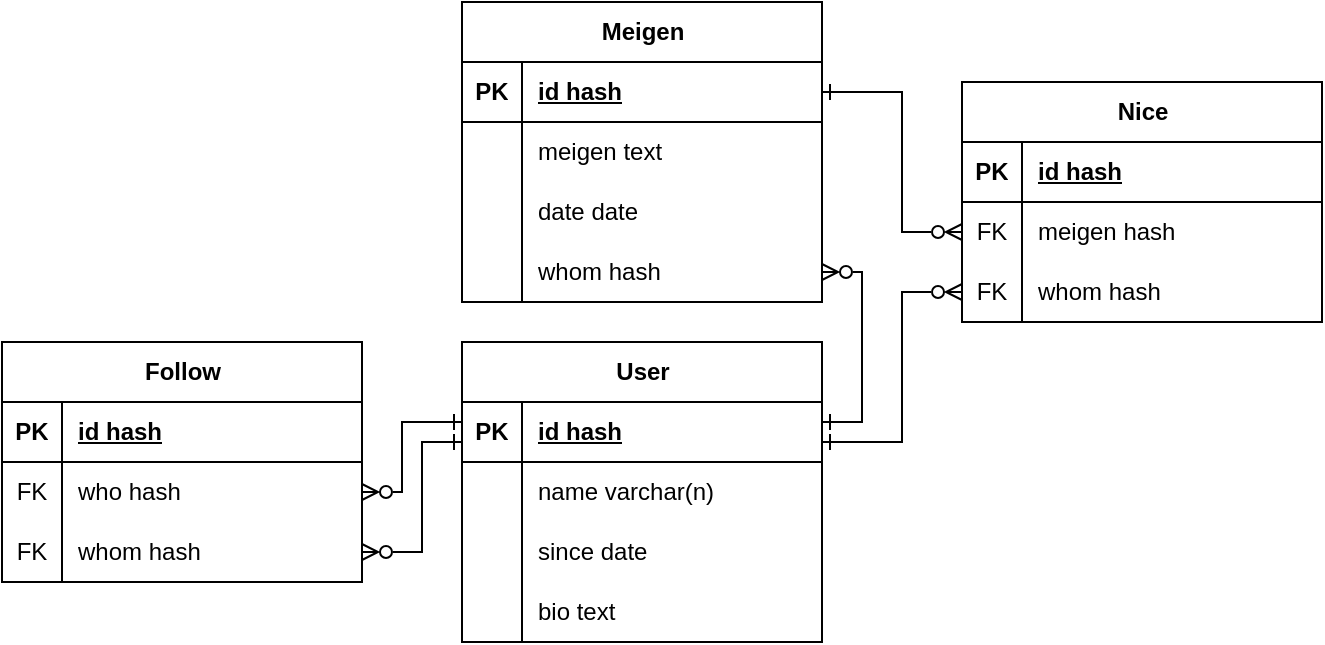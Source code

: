 <mxfile version="24.3.1" type="device">
  <diagram name="Page-1" id="0D_Rrt36sCeH2FWadjEo">
    <mxGraphModel dx="1185" dy="675" grid="1" gridSize="10" guides="1" tooltips="1" connect="1" arrows="1" fold="1" page="1" pageScale="1" pageWidth="850" pageHeight="1100" math="0" shadow="0">
      <root>
        <mxCell id="0" />
        <mxCell id="1" parent="0" />
        <mxCell id="7KtsI4I1ytK9v2ehiK3Z-1" value="Meigen" style="shape=table;startSize=30;container=1;collapsible=1;childLayout=tableLayout;fixedRows=1;rowLines=0;fontStyle=1;align=center;resizeLast=1;html=1;" vertex="1" parent="1">
          <mxGeometry x="325" y="40" width="180" height="150" as="geometry" />
        </mxCell>
        <mxCell id="7KtsI4I1ytK9v2ehiK3Z-2" value="" style="shape=tableRow;horizontal=0;startSize=0;swimlaneHead=0;swimlaneBody=0;fillColor=none;collapsible=0;dropTarget=0;points=[[0,0.5],[1,0.5]];portConstraint=eastwest;top=0;left=0;right=0;bottom=1;" vertex="1" parent="7KtsI4I1ytK9v2ehiK3Z-1">
          <mxGeometry y="30" width="180" height="30" as="geometry" />
        </mxCell>
        <mxCell id="7KtsI4I1ytK9v2ehiK3Z-3" value="PK" style="shape=partialRectangle;connectable=0;fillColor=none;top=0;left=0;bottom=0;right=0;fontStyle=1;overflow=hidden;whiteSpace=wrap;html=1;" vertex="1" parent="7KtsI4I1ytK9v2ehiK3Z-2">
          <mxGeometry width="30" height="30" as="geometry">
            <mxRectangle width="30" height="30" as="alternateBounds" />
          </mxGeometry>
        </mxCell>
        <mxCell id="7KtsI4I1ytK9v2ehiK3Z-4" value="id hash" style="shape=partialRectangle;connectable=0;fillColor=none;top=0;left=0;bottom=0;right=0;align=left;spacingLeft=6;fontStyle=5;overflow=hidden;whiteSpace=wrap;html=1;" vertex="1" parent="7KtsI4I1ytK9v2ehiK3Z-2">
          <mxGeometry x="30" width="150" height="30" as="geometry">
            <mxRectangle width="150" height="30" as="alternateBounds" />
          </mxGeometry>
        </mxCell>
        <mxCell id="7KtsI4I1ytK9v2ehiK3Z-5" value="" style="shape=tableRow;horizontal=0;startSize=0;swimlaneHead=0;swimlaneBody=0;fillColor=none;collapsible=0;dropTarget=0;points=[[0,0.5],[1,0.5]];portConstraint=eastwest;top=0;left=0;right=0;bottom=0;" vertex="1" parent="7KtsI4I1ytK9v2ehiK3Z-1">
          <mxGeometry y="60" width="180" height="30" as="geometry" />
        </mxCell>
        <mxCell id="7KtsI4I1ytK9v2ehiK3Z-6" value="" style="shape=partialRectangle;connectable=0;fillColor=none;top=0;left=0;bottom=0;right=0;editable=1;overflow=hidden;whiteSpace=wrap;html=1;" vertex="1" parent="7KtsI4I1ytK9v2ehiK3Z-5">
          <mxGeometry width="30" height="30" as="geometry">
            <mxRectangle width="30" height="30" as="alternateBounds" />
          </mxGeometry>
        </mxCell>
        <mxCell id="7KtsI4I1ytK9v2ehiK3Z-7" value="meigen text" style="shape=partialRectangle;connectable=0;fillColor=none;top=0;left=0;bottom=0;right=0;align=left;spacingLeft=6;overflow=hidden;whiteSpace=wrap;html=1;" vertex="1" parent="7KtsI4I1ytK9v2ehiK3Z-5">
          <mxGeometry x="30" width="150" height="30" as="geometry">
            <mxRectangle width="150" height="30" as="alternateBounds" />
          </mxGeometry>
        </mxCell>
        <mxCell id="7KtsI4I1ytK9v2ehiK3Z-8" value="" style="shape=tableRow;horizontal=0;startSize=0;swimlaneHead=0;swimlaneBody=0;fillColor=none;collapsible=0;dropTarget=0;points=[[0,0.5],[1,0.5]];portConstraint=eastwest;top=0;left=0;right=0;bottom=0;" vertex="1" parent="7KtsI4I1ytK9v2ehiK3Z-1">
          <mxGeometry y="90" width="180" height="30" as="geometry" />
        </mxCell>
        <mxCell id="7KtsI4I1ytK9v2ehiK3Z-9" value="" style="shape=partialRectangle;connectable=0;fillColor=none;top=0;left=0;bottom=0;right=0;editable=1;overflow=hidden;whiteSpace=wrap;html=1;" vertex="1" parent="7KtsI4I1ytK9v2ehiK3Z-8">
          <mxGeometry width="30" height="30" as="geometry">
            <mxRectangle width="30" height="30" as="alternateBounds" />
          </mxGeometry>
        </mxCell>
        <mxCell id="7KtsI4I1ytK9v2ehiK3Z-10" value="date date" style="shape=partialRectangle;connectable=0;fillColor=none;top=0;left=0;bottom=0;right=0;align=left;spacingLeft=6;overflow=hidden;whiteSpace=wrap;html=1;" vertex="1" parent="7KtsI4I1ytK9v2ehiK3Z-8">
          <mxGeometry x="30" width="150" height="30" as="geometry">
            <mxRectangle width="150" height="30" as="alternateBounds" />
          </mxGeometry>
        </mxCell>
        <mxCell id="7KtsI4I1ytK9v2ehiK3Z-11" value="" style="shape=tableRow;horizontal=0;startSize=0;swimlaneHead=0;swimlaneBody=0;fillColor=none;collapsible=0;dropTarget=0;points=[[0,0.5],[1,0.5]];portConstraint=eastwest;top=0;left=0;right=0;bottom=0;" vertex="1" parent="7KtsI4I1ytK9v2ehiK3Z-1">
          <mxGeometry y="120" width="180" height="30" as="geometry" />
        </mxCell>
        <mxCell id="7KtsI4I1ytK9v2ehiK3Z-12" value="" style="shape=partialRectangle;connectable=0;fillColor=none;top=0;left=0;bottom=0;right=0;editable=1;overflow=hidden;whiteSpace=wrap;html=1;" vertex="1" parent="7KtsI4I1ytK9v2ehiK3Z-11">
          <mxGeometry width="30" height="30" as="geometry">
            <mxRectangle width="30" height="30" as="alternateBounds" />
          </mxGeometry>
        </mxCell>
        <mxCell id="7KtsI4I1ytK9v2ehiK3Z-13" value="whom hash" style="shape=partialRectangle;connectable=0;fillColor=none;top=0;left=0;bottom=0;right=0;align=left;spacingLeft=6;overflow=hidden;whiteSpace=wrap;html=1;" vertex="1" parent="7KtsI4I1ytK9v2ehiK3Z-11">
          <mxGeometry x="30" width="150" height="30" as="geometry">
            <mxRectangle width="150" height="30" as="alternateBounds" />
          </mxGeometry>
        </mxCell>
        <mxCell id="7KtsI4I1ytK9v2ehiK3Z-14" value="User" style="shape=table;startSize=30;container=1;collapsible=1;childLayout=tableLayout;fixedRows=1;rowLines=0;fontStyle=1;align=center;resizeLast=1;html=1;" vertex="1" parent="1">
          <mxGeometry x="325" y="210" width="180" height="150" as="geometry" />
        </mxCell>
        <mxCell id="7KtsI4I1ytK9v2ehiK3Z-15" value="" style="shape=tableRow;horizontal=0;startSize=0;swimlaneHead=0;swimlaneBody=0;fillColor=none;collapsible=0;dropTarget=0;points=[[0,0.5],[1,0.5]];portConstraint=eastwest;top=0;left=0;right=0;bottom=1;" vertex="1" parent="7KtsI4I1ytK9v2ehiK3Z-14">
          <mxGeometry y="30" width="180" height="30" as="geometry" />
        </mxCell>
        <mxCell id="7KtsI4I1ytK9v2ehiK3Z-16" value="PK" style="shape=partialRectangle;connectable=0;fillColor=none;top=0;left=0;bottom=0;right=0;fontStyle=1;overflow=hidden;whiteSpace=wrap;html=1;" vertex="1" parent="7KtsI4I1ytK9v2ehiK3Z-15">
          <mxGeometry width="30" height="30" as="geometry">
            <mxRectangle width="30" height="30" as="alternateBounds" />
          </mxGeometry>
        </mxCell>
        <mxCell id="7KtsI4I1ytK9v2ehiK3Z-17" value="id hash" style="shape=partialRectangle;connectable=0;fillColor=none;top=0;left=0;bottom=0;right=0;align=left;spacingLeft=6;fontStyle=5;overflow=hidden;whiteSpace=wrap;html=1;" vertex="1" parent="7KtsI4I1ytK9v2ehiK3Z-15">
          <mxGeometry x="30" width="150" height="30" as="geometry">
            <mxRectangle width="150" height="30" as="alternateBounds" />
          </mxGeometry>
        </mxCell>
        <mxCell id="7KtsI4I1ytK9v2ehiK3Z-18" value="" style="shape=tableRow;horizontal=0;startSize=0;swimlaneHead=0;swimlaneBody=0;fillColor=none;collapsible=0;dropTarget=0;points=[[0,0.5],[1,0.5]];portConstraint=eastwest;top=0;left=0;right=0;bottom=0;" vertex="1" parent="7KtsI4I1ytK9v2ehiK3Z-14">
          <mxGeometry y="60" width="180" height="30" as="geometry" />
        </mxCell>
        <mxCell id="7KtsI4I1ytK9v2ehiK3Z-19" value="" style="shape=partialRectangle;connectable=0;fillColor=none;top=0;left=0;bottom=0;right=0;editable=1;overflow=hidden;whiteSpace=wrap;html=1;" vertex="1" parent="7KtsI4I1ytK9v2ehiK3Z-18">
          <mxGeometry width="30" height="30" as="geometry">
            <mxRectangle width="30" height="30" as="alternateBounds" />
          </mxGeometry>
        </mxCell>
        <mxCell id="7KtsI4I1ytK9v2ehiK3Z-20" value="name varchar(n)" style="shape=partialRectangle;connectable=0;fillColor=none;top=0;left=0;bottom=0;right=0;align=left;spacingLeft=6;overflow=hidden;whiteSpace=wrap;html=1;" vertex="1" parent="7KtsI4I1ytK9v2ehiK3Z-18">
          <mxGeometry x="30" width="150" height="30" as="geometry">
            <mxRectangle width="150" height="30" as="alternateBounds" />
          </mxGeometry>
        </mxCell>
        <mxCell id="7KtsI4I1ytK9v2ehiK3Z-21" value="" style="shape=tableRow;horizontal=0;startSize=0;swimlaneHead=0;swimlaneBody=0;fillColor=none;collapsible=0;dropTarget=0;points=[[0,0.5],[1,0.5]];portConstraint=eastwest;top=0;left=0;right=0;bottom=0;" vertex="1" parent="7KtsI4I1ytK9v2ehiK3Z-14">
          <mxGeometry y="90" width="180" height="30" as="geometry" />
        </mxCell>
        <mxCell id="7KtsI4I1ytK9v2ehiK3Z-22" value="" style="shape=partialRectangle;connectable=0;fillColor=none;top=0;left=0;bottom=0;right=0;editable=1;overflow=hidden;whiteSpace=wrap;html=1;" vertex="1" parent="7KtsI4I1ytK9v2ehiK3Z-21">
          <mxGeometry width="30" height="30" as="geometry">
            <mxRectangle width="30" height="30" as="alternateBounds" />
          </mxGeometry>
        </mxCell>
        <mxCell id="7KtsI4I1ytK9v2ehiK3Z-23" value="since date" style="shape=partialRectangle;connectable=0;fillColor=none;top=0;left=0;bottom=0;right=0;align=left;spacingLeft=6;overflow=hidden;whiteSpace=wrap;html=1;" vertex="1" parent="7KtsI4I1ytK9v2ehiK3Z-21">
          <mxGeometry x="30" width="150" height="30" as="geometry">
            <mxRectangle width="150" height="30" as="alternateBounds" />
          </mxGeometry>
        </mxCell>
        <mxCell id="7KtsI4I1ytK9v2ehiK3Z-24" value="" style="shape=tableRow;horizontal=0;startSize=0;swimlaneHead=0;swimlaneBody=0;fillColor=none;collapsible=0;dropTarget=0;points=[[0,0.5],[1,0.5]];portConstraint=eastwest;top=0;left=0;right=0;bottom=0;" vertex="1" parent="7KtsI4I1ytK9v2ehiK3Z-14">
          <mxGeometry y="120" width="180" height="30" as="geometry" />
        </mxCell>
        <mxCell id="7KtsI4I1ytK9v2ehiK3Z-25" value="" style="shape=partialRectangle;connectable=0;fillColor=none;top=0;left=0;bottom=0;right=0;editable=1;overflow=hidden;whiteSpace=wrap;html=1;" vertex="1" parent="7KtsI4I1ytK9v2ehiK3Z-24">
          <mxGeometry width="30" height="30" as="geometry">
            <mxRectangle width="30" height="30" as="alternateBounds" />
          </mxGeometry>
        </mxCell>
        <mxCell id="7KtsI4I1ytK9v2ehiK3Z-26" value="bio text" style="shape=partialRectangle;connectable=0;fillColor=none;top=0;left=0;bottom=0;right=0;align=left;spacingLeft=6;overflow=hidden;whiteSpace=wrap;html=1;" vertex="1" parent="7KtsI4I1ytK9v2ehiK3Z-24">
          <mxGeometry x="30" width="150" height="30" as="geometry">
            <mxRectangle width="150" height="30" as="alternateBounds" />
          </mxGeometry>
        </mxCell>
        <mxCell id="7KtsI4I1ytK9v2ehiK3Z-56" style="edgeStyle=orthogonalEdgeStyle;rounded=0;orthogonalLoop=1;jettySize=auto;html=1;entryX=0;entryY=0.5;entryDx=0;entryDy=0;startArrow=ERone;startFill=0;endArrow=ERzeroToMany;endFill=0;" edge="1" parent="1" source="7KtsI4I1ytK9v2ehiK3Z-2" target="7KtsI4I1ytK9v2ehiK3Z-103">
          <mxGeometry relative="1" as="geometry">
            <Array as="points">
              <mxPoint x="545" y="85" />
              <mxPoint x="545" y="155" />
            </Array>
          </mxGeometry>
        </mxCell>
        <mxCell id="7KtsI4I1ytK9v2ehiK3Z-58" style="edgeStyle=orthogonalEdgeStyle;rounded=0;orthogonalLoop=1;jettySize=auto;html=1;entryX=1;entryY=0.5;entryDx=0;entryDy=0;endArrow=ERzeroToMany;endFill=0;startArrow=ERone;startFill=0;" edge="1" parent="1" source="7KtsI4I1ytK9v2ehiK3Z-15" target="7KtsI4I1ytK9v2ehiK3Z-11">
          <mxGeometry relative="1" as="geometry">
            <Array as="points">
              <mxPoint x="525" y="250" />
              <mxPoint x="525" y="175" />
            </Array>
          </mxGeometry>
        </mxCell>
        <mxCell id="7KtsI4I1ytK9v2ehiK3Z-81" value="Follow" style="shape=table;startSize=30;container=1;collapsible=1;childLayout=tableLayout;fixedRows=1;rowLines=0;fontStyle=1;align=center;resizeLast=1;html=1;" vertex="1" parent="1">
          <mxGeometry x="95" y="210" width="180" height="120" as="geometry" />
        </mxCell>
        <mxCell id="7KtsI4I1ytK9v2ehiK3Z-82" value="" style="shape=tableRow;horizontal=0;startSize=0;swimlaneHead=0;swimlaneBody=0;fillColor=none;collapsible=0;dropTarget=0;points=[[0,0.5],[1,0.5]];portConstraint=eastwest;top=0;left=0;right=0;bottom=1;" vertex="1" parent="7KtsI4I1ytK9v2ehiK3Z-81">
          <mxGeometry y="30" width="180" height="30" as="geometry" />
        </mxCell>
        <mxCell id="7KtsI4I1ytK9v2ehiK3Z-83" value="PK" style="shape=partialRectangle;connectable=0;fillColor=none;top=0;left=0;bottom=0;right=0;fontStyle=1;overflow=hidden;whiteSpace=wrap;html=1;" vertex="1" parent="7KtsI4I1ytK9v2ehiK3Z-82">
          <mxGeometry width="30" height="30" as="geometry">
            <mxRectangle width="30" height="30" as="alternateBounds" />
          </mxGeometry>
        </mxCell>
        <mxCell id="7KtsI4I1ytK9v2ehiK3Z-84" value="id hash" style="shape=partialRectangle;connectable=0;fillColor=none;top=0;left=0;bottom=0;right=0;align=left;spacingLeft=6;fontStyle=5;overflow=hidden;whiteSpace=wrap;html=1;" vertex="1" parent="7KtsI4I1ytK9v2ehiK3Z-82">
          <mxGeometry x="30" width="150" height="30" as="geometry">
            <mxRectangle width="150" height="30" as="alternateBounds" />
          </mxGeometry>
        </mxCell>
        <mxCell id="7KtsI4I1ytK9v2ehiK3Z-85" value="" style="shape=tableRow;horizontal=0;startSize=0;swimlaneHead=0;swimlaneBody=0;fillColor=none;collapsible=0;dropTarget=0;points=[[0,0.5],[1,0.5]];portConstraint=eastwest;top=0;left=0;right=0;bottom=0;" vertex="1" parent="7KtsI4I1ytK9v2ehiK3Z-81">
          <mxGeometry y="60" width="180" height="30" as="geometry" />
        </mxCell>
        <mxCell id="7KtsI4I1ytK9v2ehiK3Z-86" value="FK" style="shape=partialRectangle;connectable=0;fillColor=none;top=0;left=0;bottom=0;right=0;editable=1;overflow=hidden;whiteSpace=wrap;html=1;" vertex="1" parent="7KtsI4I1ytK9v2ehiK3Z-85">
          <mxGeometry width="30" height="30" as="geometry">
            <mxRectangle width="30" height="30" as="alternateBounds" />
          </mxGeometry>
        </mxCell>
        <mxCell id="7KtsI4I1ytK9v2ehiK3Z-87" value="who hash" style="shape=partialRectangle;connectable=0;fillColor=none;top=0;left=0;bottom=0;right=0;align=left;spacingLeft=6;overflow=hidden;whiteSpace=wrap;html=1;" vertex="1" parent="7KtsI4I1ytK9v2ehiK3Z-85">
          <mxGeometry x="30" width="150" height="30" as="geometry">
            <mxRectangle width="150" height="30" as="alternateBounds" />
          </mxGeometry>
        </mxCell>
        <mxCell id="7KtsI4I1ytK9v2ehiK3Z-88" value="" style="shape=tableRow;horizontal=0;startSize=0;swimlaneHead=0;swimlaneBody=0;fillColor=none;collapsible=0;dropTarget=0;points=[[0,0.5],[1,0.5]];portConstraint=eastwest;top=0;left=0;right=0;bottom=0;" vertex="1" parent="7KtsI4I1ytK9v2ehiK3Z-81">
          <mxGeometry y="90" width="180" height="30" as="geometry" />
        </mxCell>
        <mxCell id="7KtsI4I1ytK9v2ehiK3Z-89" value="FK" style="shape=partialRectangle;connectable=0;fillColor=none;top=0;left=0;bottom=0;right=0;editable=1;overflow=hidden;whiteSpace=wrap;html=1;" vertex="1" parent="7KtsI4I1ytK9v2ehiK3Z-88">
          <mxGeometry width="30" height="30" as="geometry">
            <mxRectangle width="30" height="30" as="alternateBounds" />
          </mxGeometry>
        </mxCell>
        <mxCell id="7KtsI4I1ytK9v2ehiK3Z-90" value="whom hash" style="shape=partialRectangle;connectable=0;fillColor=none;top=0;left=0;bottom=0;right=0;align=left;spacingLeft=6;overflow=hidden;whiteSpace=wrap;html=1;" vertex="1" parent="7KtsI4I1ytK9v2ehiK3Z-88">
          <mxGeometry x="30" width="150" height="30" as="geometry">
            <mxRectangle width="150" height="30" as="alternateBounds" />
          </mxGeometry>
        </mxCell>
        <mxCell id="7KtsI4I1ytK9v2ehiK3Z-94" style="edgeStyle=orthogonalEdgeStyle;rounded=0;orthogonalLoop=1;jettySize=auto;html=1;entryX=1;entryY=0.5;entryDx=0;entryDy=0;endArrow=ERzeroToMany;endFill=0;startArrow=ERone;startFill=0;" edge="1" parent="1" source="7KtsI4I1ytK9v2ehiK3Z-15" target="7KtsI4I1ytK9v2ehiK3Z-85">
          <mxGeometry relative="1" as="geometry">
            <Array as="points">
              <mxPoint x="295" y="250" />
              <mxPoint x="295" y="285" />
            </Array>
          </mxGeometry>
        </mxCell>
        <mxCell id="7KtsI4I1ytK9v2ehiK3Z-95" style="edgeStyle=orthogonalEdgeStyle;rounded=0;orthogonalLoop=1;jettySize=auto;html=1;entryX=1;entryY=0.5;entryDx=0;entryDy=0;startArrow=ERone;startFill=0;endArrow=ERzeroToMany;endFill=0;" edge="1" parent="1" source="7KtsI4I1ytK9v2ehiK3Z-15" target="7KtsI4I1ytK9v2ehiK3Z-88">
          <mxGeometry relative="1" as="geometry">
            <Array as="points">
              <mxPoint x="305" y="260" />
              <mxPoint x="305" y="315" />
            </Array>
          </mxGeometry>
        </mxCell>
        <mxCell id="7KtsI4I1ytK9v2ehiK3Z-96" value="Nice" style="shape=table;startSize=30;container=1;collapsible=1;childLayout=tableLayout;fixedRows=1;rowLines=0;fontStyle=1;align=center;resizeLast=1;html=1;" vertex="1" parent="1">
          <mxGeometry x="575" y="80" width="180" height="120" as="geometry" />
        </mxCell>
        <mxCell id="7KtsI4I1ytK9v2ehiK3Z-97" value="" style="shape=tableRow;horizontal=0;startSize=0;swimlaneHead=0;swimlaneBody=0;fillColor=none;collapsible=0;dropTarget=0;points=[[0,0.5],[1,0.5]];portConstraint=eastwest;top=0;left=0;right=0;bottom=1;" vertex="1" parent="7KtsI4I1ytK9v2ehiK3Z-96">
          <mxGeometry y="30" width="180" height="30" as="geometry" />
        </mxCell>
        <mxCell id="7KtsI4I1ytK9v2ehiK3Z-98" value="PK" style="shape=partialRectangle;connectable=0;fillColor=none;top=0;left=0;bottom=0;right=0;fontStyle=1;overflow=hidden;whiteSpace=wrap;html=1;" vertex="1" parent="7KtsI4I1ytK9v2ehiK3Z-97">
          <mxGeometry width="30" height="30" as="geometry">
            <mxRectangle width="30" height="30" as="alternateBounds" />
          </mxGeometry>
        </mxCell>
        <mxCell id="7KtsI4I1ytK9v2ehiK3Z-99" value="id hash" style="shape=partialRectangle;connectable=0;fillColor=none;top=0;left=0;bottom=0;right=0;align=left;spacingLeft=6;fontStyle=5;overflow=hidden;whiteSpace=wrap;html=1;" vertex="1" parent="7KtsI4I1ytK9v2ehiK3Z-97">
          <mxGeometry x="30" width="150" height="30" as="geometry">
            <mxRectangle width="150" height="30" as="alternateBounds" />
          </mxGeometry>
        </mxCell>
        <mxCell id="7KtsI4I1ytK9v2ehiK3Z-103" value="" style="shape=tableRow;horizontal=0;startSize=0;swimlaneHead=0;swimlaneBody=0;fillColor=none;collapsible=0;dropTarget=0;points=[[0,0.5],[1,0.5]];portConstraint=eastwest;top=0;left=0;right=0;bottom=0;" vertex="1" parent="7KtsI4I1ytK9v2ehiK3Z-96">
          <mxGeometry y="60" width="180" height="30" as="geometry" />
        </mxCell>
        <mxCell id="7KtsI4I1ytK9v2ehiK3Z-104" value="FK" style="shape=partialRectangle;connectable=0;fillColor=none;top=0;left=0;bottom=0;right=0;editable=1;overflow=hidden;whiteSpace=wrap;html=1;" vertex="1" parent="7KtsI4I1ytK9v2ehiK3Z-103">
          <mxGeometry width="30" height="30" as="geometry">
            <mxRectangle width="30" height="30" as="alternateBounds" />
          </mxGeometry>
        </mxCell>
        <mxCell id="7KtsI4I1ytK9v2ehiK3Z-105" value="meigen hash" style="shape=partialRectangle;connectable=0;fillColor=none;top=0;left=0;bottom=0;right=0;align=left;spacingLeft=6;overflow=hidden;whiteSpace=wrap;html=1;" vertex="1" parent="7KtsI4I1ytK9v2ehiK3Z-103">
          <mxGeometry x="30" width="150" height="30" as="geometry">
            <mxRectangle width="150" height="30" as="alternateBounds" />
          </mxGeometry>
        </mxCell>
        <mxCell id="7KtsI4I1ytK9v2ehiK3Z-106" value="" style="shape=tableRow;horizontal=0;startSize=0;swimlaneHead=0;swimlaneBody=0;fillColor=none;collapsible=0;dropTarget=0;points=[[0,0.5],[1,0.5]];portConstraint=eastwest;top=0;left=0;right=0;bottom=0;" vertex="1" parent="7KtsI4I1ytK9v2ehiK3Z-96">
          <mxGeometry y="90" width="180" height="30" as="geometry" />
        </mxCell>
        <mxCell id="7KtsI4I1ytK9v2ehiK3Z-107" value="FK" style="shape=partialRectangle;connectable=0;fillColor=none;top=0;left=0;bottom=0;right=0;editable=1;overflow=hidden;whiteSpace=wrap;html=1;" vertex="1" parent="7KtsI4I1ytK9v2ehiK3Z-106">
          <mxGeometry width="30" height="30" as="geometry">
            <mxRectangle width="30" height="30" as="alternateBounds" />
          </mxGeometry>
        </mxCell>
        <mxCell id="7KtsI4I1ytK9v2ehiK3Z-108" value="whom hash" style="shape=partialRectangle;connectable=0;fillColor=none;top=0;left=0;bottom=0;right=0;align=left;spacingLeft=6;overflow=hidden;whiteSpace=wrap;html=1;" vertex="1" parent="7KtsI4I1ytK9v2ehiK3Z-106">
          <mxGeometry x="30" width="150" height="30" as="geometry">
            <mxRectangle width="150" height="30" as="alternateBounds" />
          </mxGeometry>
        </mxCell>
        <mxCell id="7KtsI4I1ytK9v2ehiK3Z-110" style="edgeStyle=orthogonalEdgeStyle;rounded=0;orthogonalLoop=1;jettySize=auto;html=1;endArrow=ERzeroToMany;endFill=0;startArrow=ERone;startFill=0;" edge="1" parent="1" source="7KtsI4I1ytK9v2ehiK3Z-15" target="7KtsI4I1ytK9v2ehiK3Z-106">
          <mxGeometry relative="1" as="geometry">
            <Array as="points">
              <mxPoint x="545" y="260" />
              <mxPoint x="545" y="185" />
            </Array>
          </mxGeometry>
        </mxCell>
      </root>
    </mxGraphModel>
  </diagram>
</mxfile>
